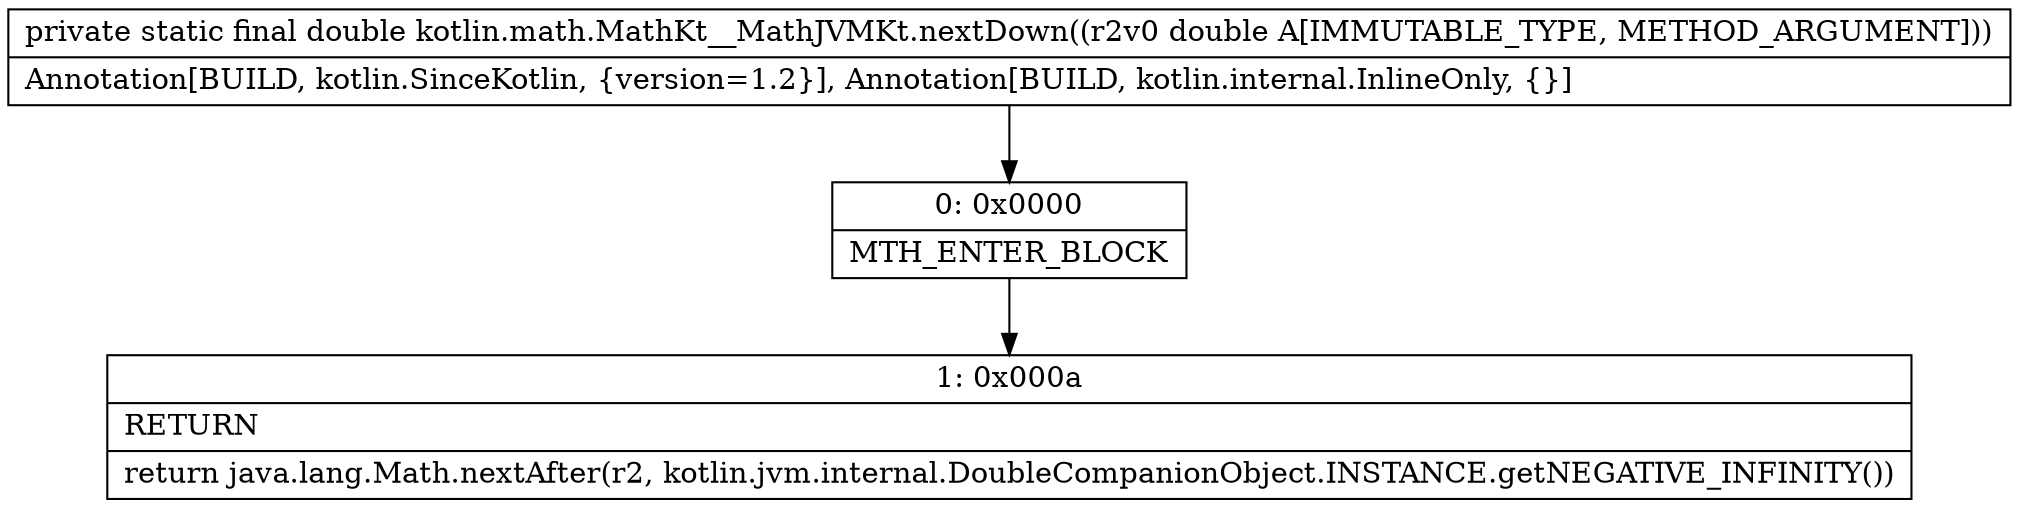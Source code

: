digraph "CFG forkotlin.math.MathKt__MathJVMKt.nextDown(D)D" {
Node_0 [shape=record,label="{0\:\ 0x0000|MTH_ENTER_BLOCK\l}"];
Node_1 [shape=record,label="{1\:\ 0x000a|RETURN\l|return java.lang.Math.nextAfter(r2, kotlin.jvm.internal.DoubleCompanionObject.INSTANCE.getNEGATIVE_INFINITY())\l}"];
MethodNode[shape=record,label="{private static final double kotlin.math.MathKt__MathJVMKt.nextDown((r2v0 double A[IMMUTABLE_TYPE, METHOD_ARGUMENT]))  | Annotation[BUILD, kotlin.SinceKotlin, \{version=1.2\}], Annotation[BUILD, kotlin.internal.InlineOnly, \{\}]\l}"];
MethodNode -> Node_0;
Node_0 -> Node_1;
}

